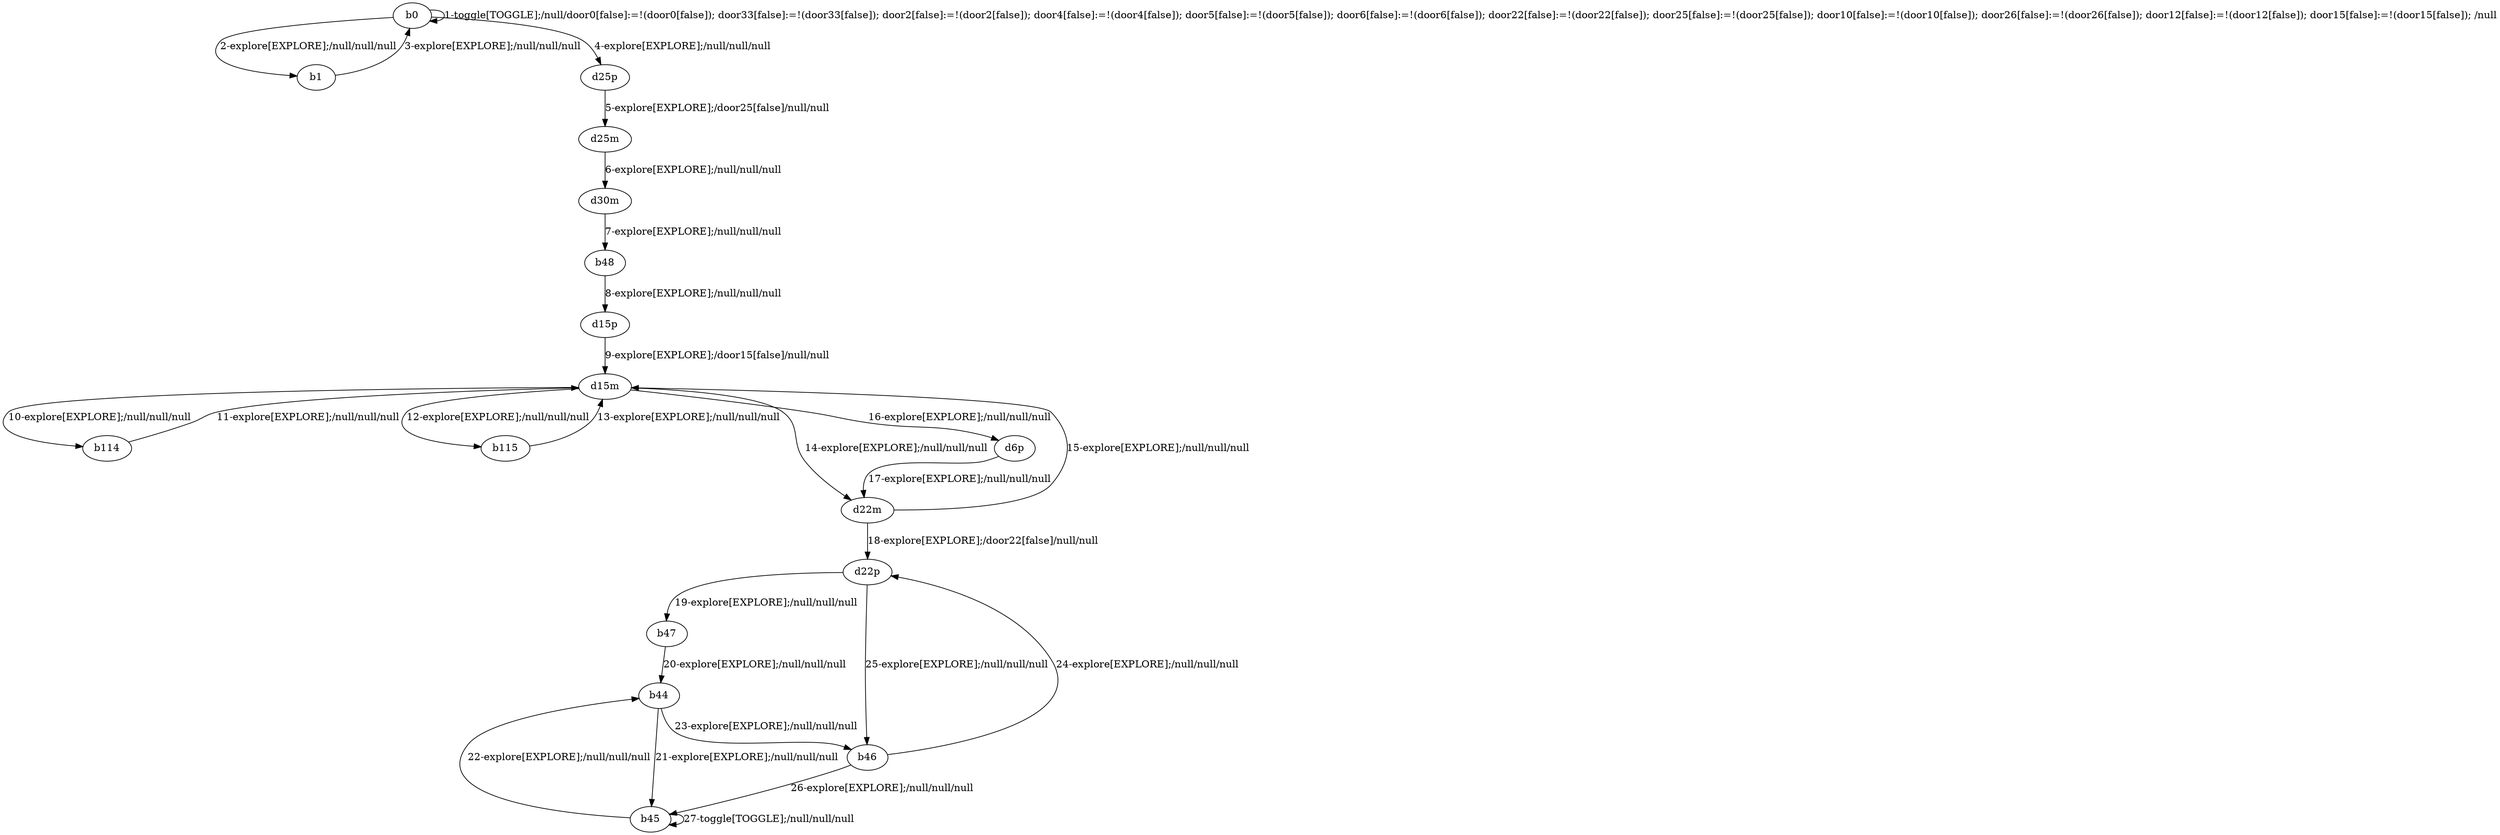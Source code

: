 # Total number of goals covered by this test: 2
# b46 --> b45
# b45 --> b45

digraph g {
"b0" -> "b0" [label = "1-toggle[TOGGLE];/null/door0[false]:=!(door0[false]); door33[false]:=!(door33[false]); door2[false]:=!(door2[false]); door4[false]:=!(door4[false]); door5[false]:=!(door5[false]); door6[false]:=!(door6[false]); door22[false]:=!(door22[false]); door25[false]:=!(door25[false]); door10[false]:=!(door10[false]); door26[false]:=!(door26[false]); door12[false]:=!(door12[false]); door15[false]:=!(door15[false]); /null"];
"b0" -> "b1" [label = "2-explore[EXPLORE];/null/null/null"];
"b1" -> "b0" [label = "3-explore[EXPLORE];/null/null/null"];
"b0" -> "d25p" [label = "4-explore[EXPLORE];/null/null/null"];
"d25p" -> "d25m" [label = "5-explore[EXPLORE];/door25[false]/null/null"];
"d25m" -> "d30m" [label = "6-explore[EXPLORE];/null/null/null"];
"d30m" -> "b48" [label = "7-explore[EXPLORE];/null/null/null"];
"b48" -> "d15p" [label = "8-explore[EXPLORE];/null/null/null"];
"d15p" -> "d15m" [label = "9-explore[EXPLORE];/door15[false]/null/null"];
"d15m" -> "b114" [label = "10-explore[EXPLORE];/null/null/null"];
"b114" -> "d15m" [label = "11-explore[EXPLORE];/null/null/null"];
"d15m" -> "b115" [label = "12-explore[EXPLORE];/null/null/null"];
"b115" -> "d15m" [label = "13-explore[EXPLORE];/null/null/null"];
"d15m" -> "d22m" [label = "14-explore[EXPLORE];/null/null/null"];
"d22m" -> "d15m" [label = "15-explore[EXPLORE];/null/null/null"];
"d15m" -> "d6p" [label = "16-explore[EXPLORE];/null/null/null"];
"d6p" -> "d22m" [label = "17-explore[EXPLORE];/null/null/null"];
"d22m" -> "d22p" [label = "18-explore[EXPLORE];/door22[false]/null/null"];
"d22p" -> "b47" [label = "19-explore[EXPLORE];/null/null/null"];
"b47" -> "b44" [label = "20-explore[EXPLORE];/null/null/null"];
"b44" -> "b45" [label = "21-explore[EXPLORE];/null/null/null"];
"b45" -> "b44" [label = "22-explore[EXPLORE];/null/null/null"];
"b44" -> "b46" [label = "23-explore[EXPLORE];/null/null/null"];
"b46" -> "d22p" [label = "24-explore[EXPLORE];/null/null/null"];
"d22p" -> "b46" [label = "25-explore[EXPLORE];/null/null/null"];
"b46" -> "b45" [label = "26-explore[EXPLORE];/null/null/null"];
"b45" -> "b45" [label = "27-toggle[TOGGLE];/null/null/null"];
}